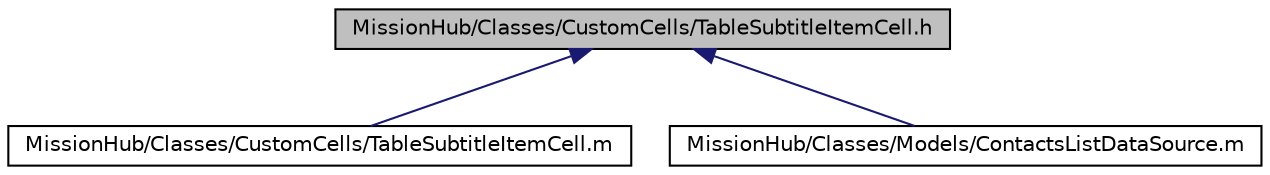digraph G
{
  edge [fontname="Helvetica",fontsize="10",labelfontname="Helvetica",labelfontsize="10"];
  node [fontname="Helvetica",fontsize="10",shape=record];
  Node1 [label="MissionHub/Classes/CustomCells/TableSubtitleItemCell.h",height=0.2,width=0.4,color="black", fillcolor="grey75", style="filled" fontcolor="black"];
  Node1 -> Node2 [dir="back",color="midnightblue",fontsize="10",style="solid",fontname="Helvetica"];
  Node2 [label="MissionHub/Classes/CustomCells/TableSubtitleItemCell.m",height=0.2,width=0.4,color="black", fillcolor="white", style="filled",URL="$_table_subtitle_item_cell_8m.html"];
  Node1 -> Node3 [dir="back",color="midnightblue",fontsize="10",style="solid",fontname="Helvetica"];
  Node3 [label="MissionHub/Classes/Models/ContactsListDataSource.m",height=0.2,width=0.4,color="black", fillcolor="white", style="filled",URL="$_contacts_list_data_source_8m.html"];
}
